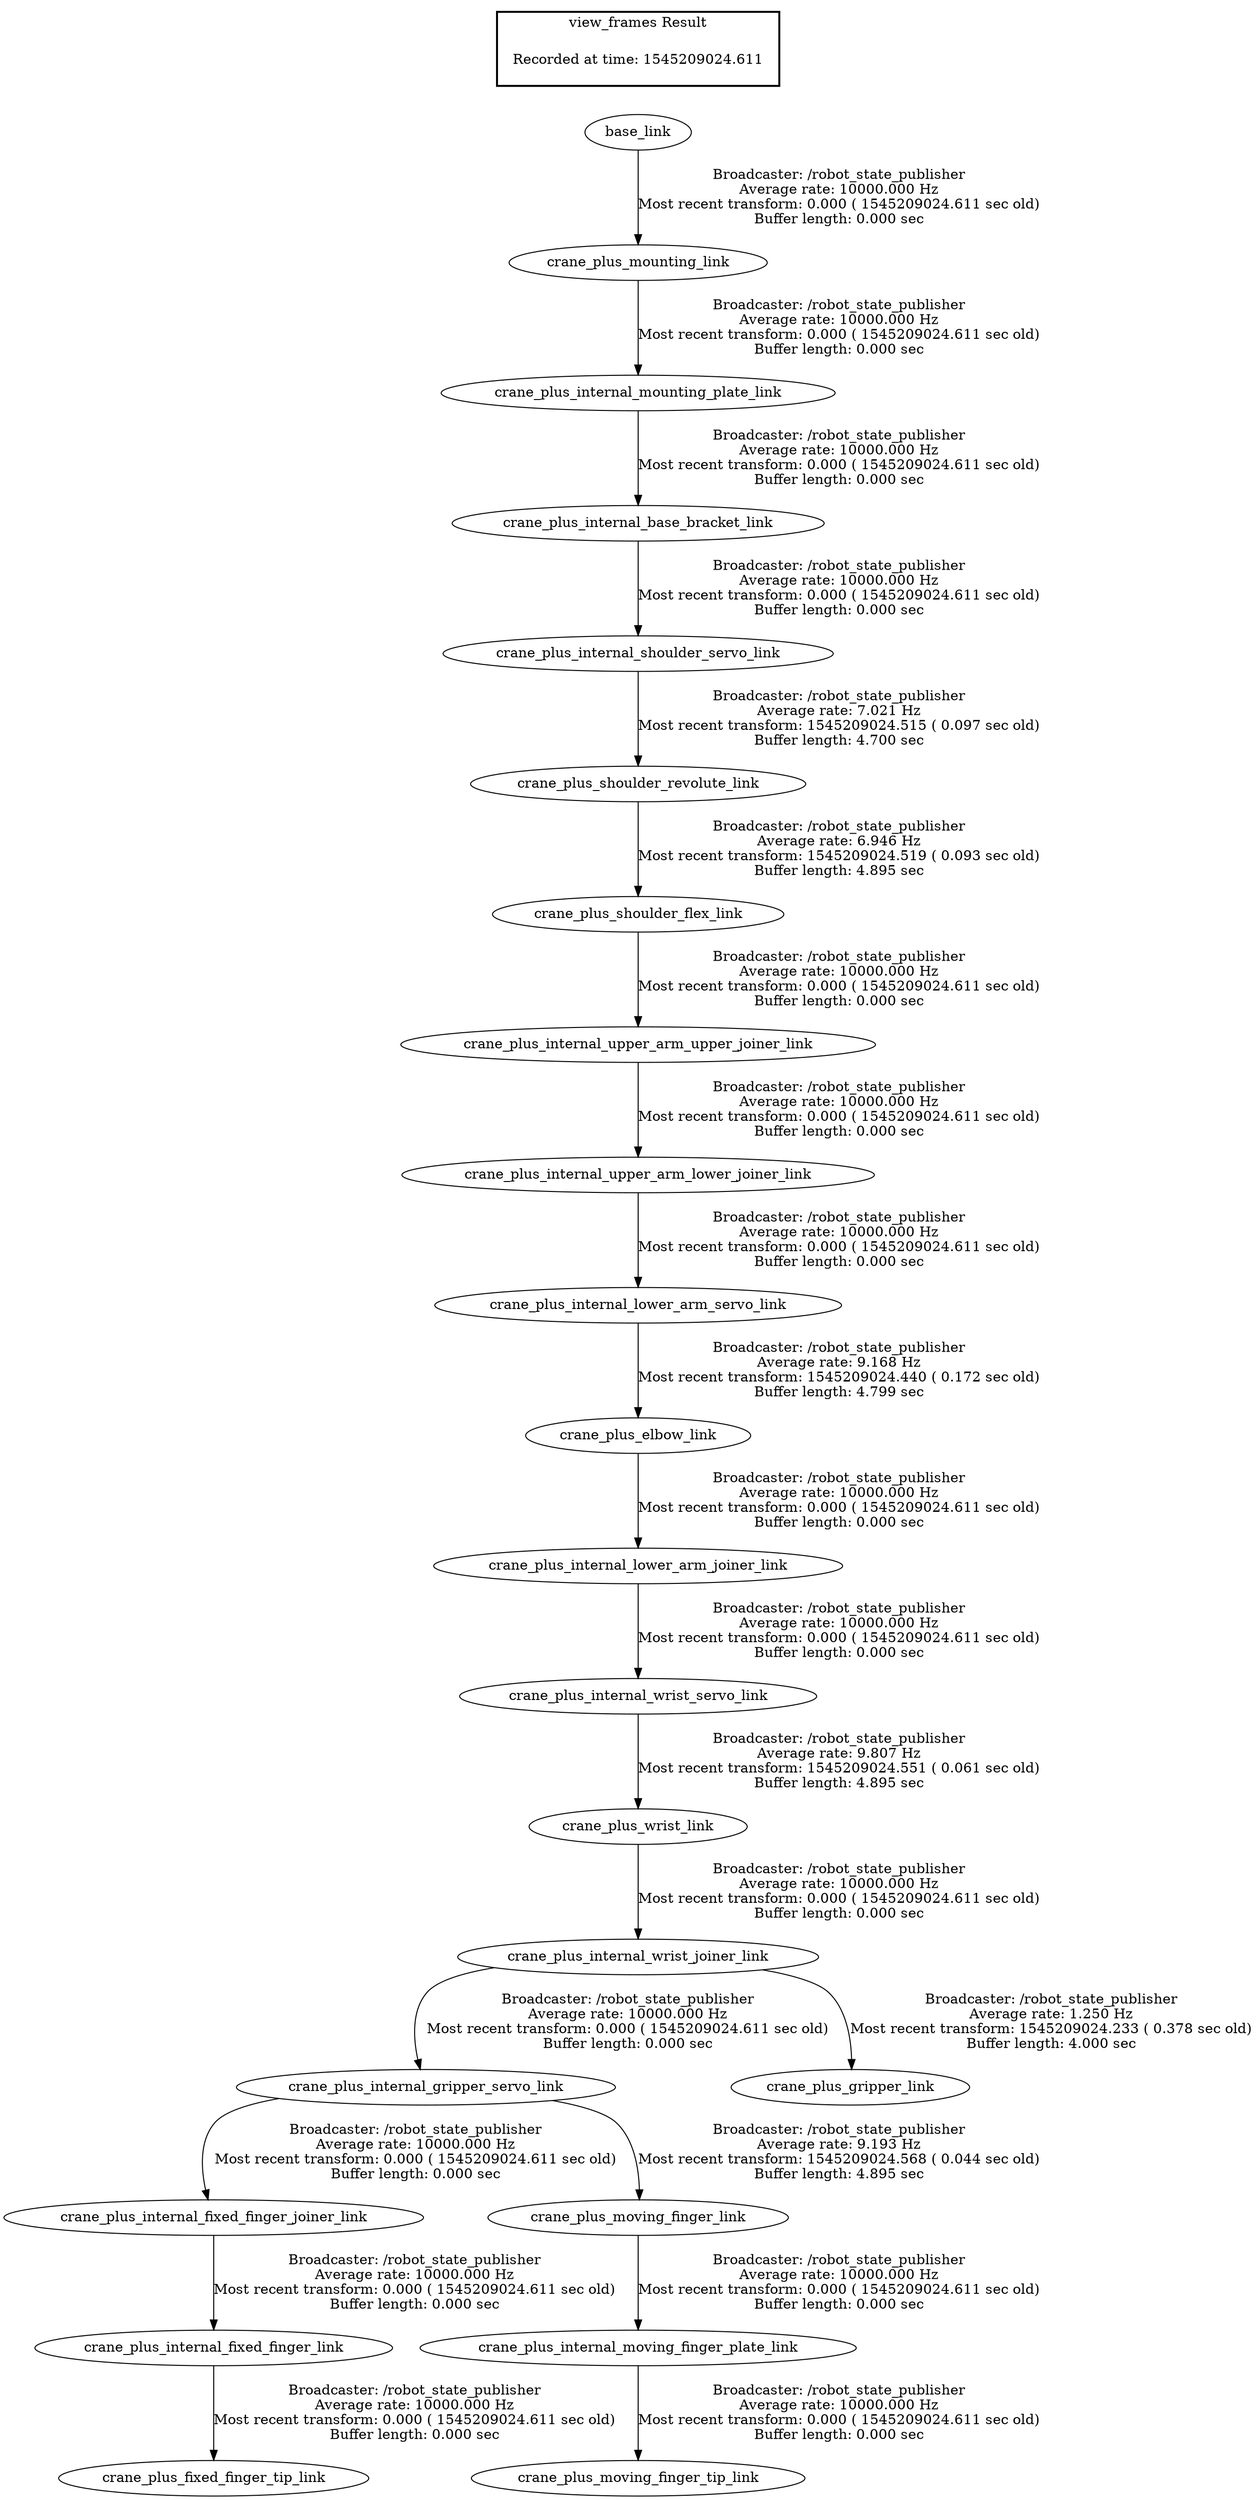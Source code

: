 digraph G {
"crane_plus_internal_fixed_finger_link" -> "crane_plus_fixed_finger_tip_link"[label="Broadcaster: /robot_state_publisher\nAverage rate: 10000.000 Hz\nMost recent transform: 0.000 ( 1545209024.611 sec old)\nBuffer length: 0.000 sec\n"];
"crane_plus_internal_fixed_finger_joiner_link" -> "crane_plus_internal_fixed_finger_link"[label="Broadcaster: /robot_state_publisher\nAverage rate: 10000.000 Hz\nMost recent transform: 0.000 ( 1545209024.611 sec old)\nBuffer length: 0.000 sec\n"];
"crane_plus_internal_mounting_plate_link" -> "crane_plus_internal_base_bracket_link"[label="Broadcaster: /robot_state_publisher\nAverage rate: 10000.000 Hz\nMost recent transform: 0.000 ( 1545209024.611 sec old)\nBuffer length: 0.000 sec\n"];
"crane_plus_mounting_link" -> "crane_plus_internal_mounting_plate_link"[label="Broadcaster: /robot_state_publisher\nAverage rate: 10000.000 Hz\nMost recent transform: 0.000 ( 1545209024.611 sec old)\nBuffer length: 0.000 sec\n"];
"crane_plus_internal_gripper_servo_link" -> "crane_plus_internal_fixed_finger_joiner_link"[label="Broadcaster: /robot_state_publisher\nAverage rate: 10000.000 Hz\nMost recent transform: 0.000 ( 1545209024.611 sec old)\nBuffer length: 0.000 sec\n"];
"crane_plus_internal_wrist_joiner_link" -> "crane_plus_internal_gripper_servo_link"[label="Broadcaster: /robot_state_publisher\nAverage rate: 10000.000 Hz\nMost recent transform: 0.000 ( 1545209024.611 sec old)\nBuffer length: 0.000 sec\n"];
"crane_plus_wrist_link" -> "crane_plus_internal_wrist_joiner_link"[label="Broadcaster: /robot_state_publisher\nAverage rate: 10000.000 Hz\nMost recent transform: 0.000 ( 1545209024.611 sec old)\nBuffer length: 0.000 sec\n"];
"crane_plus_elbow_link" -> "crane_plus_internal_lower_arm_joiner_link"[label="Broadcaster: /robot_state_publisher\nAverage rate: 10000.000 Hz\nMost recent transform: 0.000 ( 1545209024.611 sec old)\nBuffer length: 0.000 sec\n"];
"crane_plus_internal_lower_arm_servo_link" -> "crane_plus_elbow_link"[label="Broadcaster: /robot_state_publisher\nAverage rate: 9.168 Hz\nMost recent transform: 1545209024.440 ( 0.172 sec old)\nBuffer length: 4.799 sec\n"];
"crane_plus_internal_upper_arm_lower_joiner_link" -> "crane_plus_internal_lower_arm_servo_link"[label="Broadcaster: /robot_state_publisher\nAverage rate: 10000.000 Hz\nMost recent transform: 0.000 ( 1545209024.611 sec old)\nBuffer length: 0.000 sec\n"];
"crane_plus_internal_upper_arm_upper_joiner_link" -> "crane_plus_internal_upper_arm_lower_joiner_link"[label="Broadcaster: /robot_state_publisher\nAverage rate: 10000.000 Hz\nMost recent transform: 0.000 ( 1545209024.611 sec old)\nBuffer length: 0.000 sec\n"];
"base_link" -> "crane_plus_mounting_link"[label="Broadcaster: /robot_state_publisher\nAverage rate: 10000.000 Hz\nMost recent transform: 0.000 ( 1545209024.611 sec old)\nBuffer length: 0.000 sec\n"];
"crane_plus_moving_finger_link" -> "crane_plus_internal_moving_finger_plate_link"[label="Broadcaster: /robot_state_publisher\nAverage rate: 10000.000 Hz\nMost recent transform: 0.000 ( 1545209024.611 sec old)\nBuffer length: 0.000 sec\n"];
"crane_plus_internal_gripper_servo_link" -> "crane_plus_moving_finger_link"[label="Broadcaster: /robot_state_publisher\nAverage rate: 9.193 Hz\nMost recent transform: 1545209024.568 ( 0.044 sec old)\nBuffer length: 4.895 sec\n"];
"crane_plus_internal_base_bracket_link" -> "crane_plus_internal_shoulder_servo_link"[label="Broadcaster: /robot_state_publisher\nAverage rate: 10000.000 Hz\nMost recent transform: 0.000 ( 1545209024.611 sec old)\nBuffer length: 0.000 sec\n"];
"crane_plus_shoulder_flex_link" -> "crane_plus_internal_upper_arm_upper_joiner_link"[label="Broadcaster: /robot_state_publisher\nAverage rate: 10000.000 Hz\nMost recent transform: 0.000 ( 1545209024.611 sec old)\nBuffer length: 0.000 sec\n"];
"crane_plus_shoulder_revolute_link" -> "crane_plus_shoulder_flex_link"[label="Broadcaster: /robot_state_publisher\nAverage rate: 6.946 Hz\nMost recent transform: 1545209024.519 ( 0.093 sec old)\nBuffer length: 4.895 sec\n"];
"crane_plus_internal_wrist_servo_link" -> "crane_plus_wrist_link"[label="Broadcaster: /robot_state_publisher\nAverage rate: 9.807 Hz\nMost recent transform: 1545209024.551 ( 0.061 sec old)\nBuffer length: 4.895 sec\n"];
"crane_plus_internal_lower_arm_joiner_link" -> "crane_plus_internal_wrist_servo_link"[label="Broadcaster: /robot_state_publisher\nAverage rate: 10000.000 Hz\nMost recent transform: 0.000 ( 1545209024.611 sec old)\nBuffer length: 0.000 sec\n"];
"crane_plus_internal_moving_finger_plate_link" -> "crane_plus_moving_finger_tip_link"[label="Broadcaster: /robot_state_publisher\nAverage rate: 10000.000 Hz\nMost recent transform: 0.000 ( 1545209024.611 sec old)\nBuffer length: 0.000 sec\n"];
"crane_plus_internal_shoulder_servo_link" -> "crane_plus_shoulder_revolute_link"[label="Broadcaster: /robot_state_publisher\nAverage rate: 7.021 Hz\nMost recent transform: 1545209024.515 ( 0.097 sec old)\nBuffer length: 4.700 sec\n"];
"crane_plus_internal_wrist_joiner_link" -> "crane_plus_gripper_link"[label="Broadcaster: /robot_state_publisher\nAverage rate: 1.250 Hz\nMost recent transform: 1545209024.233 ( 0.378 sec old)\nBuffer length: 4.000 sec\n"];
edge [style=invis];
 subgraph cluster_legend { style=bold; color=black; label ="view_frames Result";
"Recorded at time: 1545209024.611"[ shape=plaintext ] ;
 }->"base_link";
}